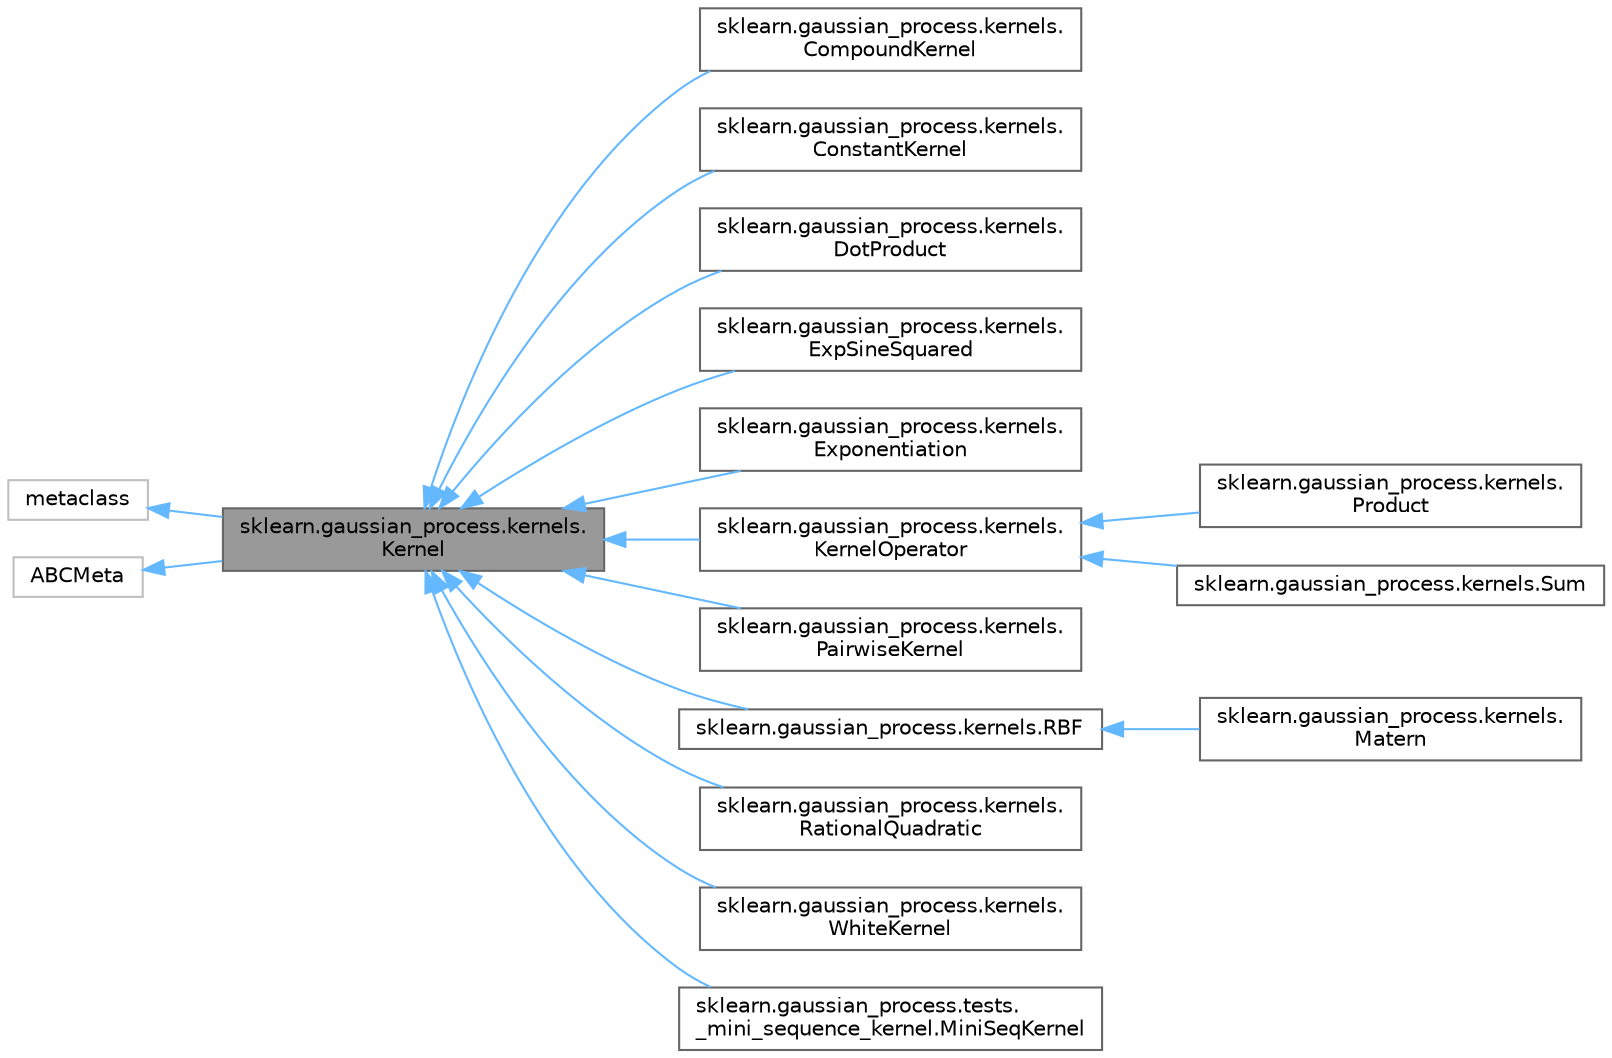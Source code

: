 digraph "sklearn.gaussian_process.kernels.Kernel"
{
 // LATEX_PDF_SIZE
  bgcolor="transparent";
  edge [fontname=Helvetica,fontsize=10,labelfontname=Helvetica,labelfontsize=10];
  node [fontname=Helvetica,fontsize=10,shape=box,height=0.2,width=0.4];
  rankdir="LR";
  Node1 [id="Node000001",label="sklearn.gaussian_process.kernels.\lKernel",height=0.2,width=0.4,color="gray40", fillcolor="grey60", style="filled", fontcolor="black",tooltip=" "];
  Node2 -> Node1 [id="edge1_Node000001_Node000002",dir="back",color="steelblue1",style="solid",tooltip=" "];
  Node2 [id="Node000002",label="metaclass",height=0.2,width=0.4,color="grey75", fillcolor="white", style="filled",URL="$d1/d9a/classmetaclass.html",tooltip=" "];
  Node3 -> Node1 [id="edge2_Node000001_Node000003",dir="back",color="steelblue1",style="solid",tooltip=" "];
  Node3 [id="Node000003",label="ABCMeta",height=0.2,width=0.4,color="grey75", fillcolor="white", style="filled",URL="$df/d42/classABCMeta.html",tooltip=" "];
  Node1 -> Node4 [id="edge3_Node000001_Node000004",dir="back",color="steelblue1",style="solid",tooltip=" "];
  Node4 [id="Node000004",label="sklearn.gaussian_process.kernels.\lCompoundKernel",height=0.2,width=0.4,color="gray40", fillcolor="white", style="filled",URL="$d4/db7/classsklearn_1_1gaussian__process_1_1kernels_1_1CompoundKernel.html",tooltip=" "];
  Node1 -> Node5 [id="edge4_Node000001_Node000005",dir="back",color="steelblue1",style="solid",tooltip=" "];
  Node5 [id="Node000005",label="sklearn.gaussian_process.kernels.\lConstantKernel",height=0.2,width=0.4,color="gray40", fillcolor="white", style="filled",URL="$d0/d08/classsklearn_1_1gaussian__process_1_1kernels_1_1ConstantKernel.html",tooltip=" "];
  Node1 -> Node6 [id="edge5_Node000001_Node000006",dir="back",color="steelblue1",style="solid",tooltip=" "];
  Node6 [id="Node000006",label="sklearn.gaussian_process.kernels.\lDotProduct",height=0.2,width=0.4,color="gray40", fillcolor="white", style="filled",URL="$de/de5/classsklearn_1_1gaussian__process_1_1kernels_1_1DotProduct.html",tooltip=" "];
  Node1 -> Node7 [id="edge6_Node000001_Node000007",dir="back",color="steelblue1",style="solid",tooltip=" "];
  Node7 [id="Node000007",label="sklearn.gaussian_process.kernels.\lExpSineSquared",height=0.2,width=0.4,color="gray40", fillcolor="white", style="filled",URL="$d5/d5b/classsklearn_1_1gaussian__process_1_1kernels_1_1ExpSineSquared.html",tooltip=" "];
  Node1 -> Node8 [id="edge7_Node000001_Node000008",dir="back",color="steelblue1",style="solid",tooltip=" "];
  Node8 [id="Node000008",label="sklearn.gaussian_process.kernels.\lExponentiation",height=0.2,width=0.4,color="gray40", fillcolor="white", style="filled",URL="$dc/de8/classsklearn_1_1gaussian__process_1_1kernels_1_1Exponentiation.html",tooltip=" "];
  Node1 -> Node9 [id="edge8_Node000001_Node000009",dir="back",color="steelblue1",style="solid",tooltip=" "];
  Node9 [id="Node000009",label="sklearn.gaussian_process.kernels.\lKernelOperator",height=0.2,width=0.4,color="gray40", fillcolor="white", style="filled",URL="$dd/d16/classsklearn_1_1gaussian__process_1_1kernels_1_1KernelOperator.html",tooltip=" "];
  Node9 -> Node10 [id="edge9_Node000009_Node000010",dir="back",color="steelblue1",style="solid",tooltip=" "];
  Node10 [id="Node000010",label="sklearn.gaussian_process.kernels.\lProduct",height=0.2,width=0.4,color="gray40", fillcolor="white", style="filled",URL="$df/d9e/classsklearn_1_1gaussian__process_1_1kernels_1_1Product.html",tooltip=" "];
  Node9 -> Node11 [id="edge10_Node000009_Node000011",dir="back",color="steelblue1",style="solid",tooltip=" "];
  Node11 [id="Node000011",label="sklearn.gaussian_process.kernels.Sum",height=0.2,width=0.4,color="gray40", fillcolor="white", style="filled",URL="$d5/daa/classsklearn_1_1gaussian__process_1_1kernels_1_1Sum.html",tooltip=" "];
  Node1 -> Node12 [id="edge11_Node000001_Node000012",dir="back",color="steelblue1",style="solid",tooltip=" "];
  Node12 [id="Node000012",label="sklearn.gaussian_process.kernels.\lPairwiseKernel",height=0.2,width=0.4,color="gray40", fillcolor="white", style="filled",URL="$d8/df9/classsklearn_1_1gaussian__process_1_1kernels_1_1PairwiseKernel.html",tooltip=" "];
  Node1 -> Node13 [id="edge12_Node000001_Node000013",dir="back",color="steelblue1",style="solid",tooltip=" "];
  Node13 [id="Node000013",label="sklearn.gaussian_process.kernels.RBF",height=0.2,width=0.4,color="gray40", fillcolor="white", style="filled",URL="$dd/dc2/classsklearn_1_1gaussian__process_1_1kernels_1_1RBF.html",tooltip=" "];
  Node13 -> Node14 [id="edge13_Node000013_Node000014",dir="back",color="steelblue1",style="solid",tooltip=" "];
  Node14 [id="Node000014",label="sklearn.gaussian_process.kernels.\lMatern",height=0.2,width=0.4,color="gray40", fillcolor="white", style="filled",URL="$d7/de4/classsklearn_1_1gaussian__process_1_1kernels_1_1Matern.html",tooltip=" "];
  Node1 -> Node15 [id="edge14_Node000001_Node000015",dir="back",color="steelblue1",style="solid",tooltip=" "];
  Node15 [id="Node000015",label="sklearn.gaussian_process.kernels.\lRationalQuadratic",height=0.2,width=0.4,color="gray40", fillcolor="white", style="filled",URL="$d6/dd0/classsklearn_1_1gaussian__process_1_1kernels_1_1RationalQuadratic.html",tooltip=" "];
  Node1 -> Node16 [id="edge15_Node000001_Node000016",dir="back",color="steelblue1",style="solid",tooltip=" "];
  Node16 [id="Node000016",label="sklearn.gaussian_process.kernels.\lWhiteKernel",height=0.2,width=0.4,color="gray40", fillcolor="white", style="filled",URL="$d7/dd7/classsklearn_1_1gaussian__process_1_1kernels_1_1WhiteKernel.html",tooltip=" "];
  Node1 -> Node17 [id="edge16_Node000001_Node000017",dir="back",color="steelblue1",style="solid",tooltip=" "];
  Node17 [id="Node000017",label="sklearn.gaussian_process.tests.\l_mini_sequence_kernel.MiniSeqKernel",height=0.2,width=0.4,color="gray40", fillcolor="white", style="filled",URL="$d5/de6/classsklearn_1_1gaussian__process_1_1tests_1_1__mini__sequence__kernel_1_1MiniSeqKernel.html",tooltip=" "];
}
